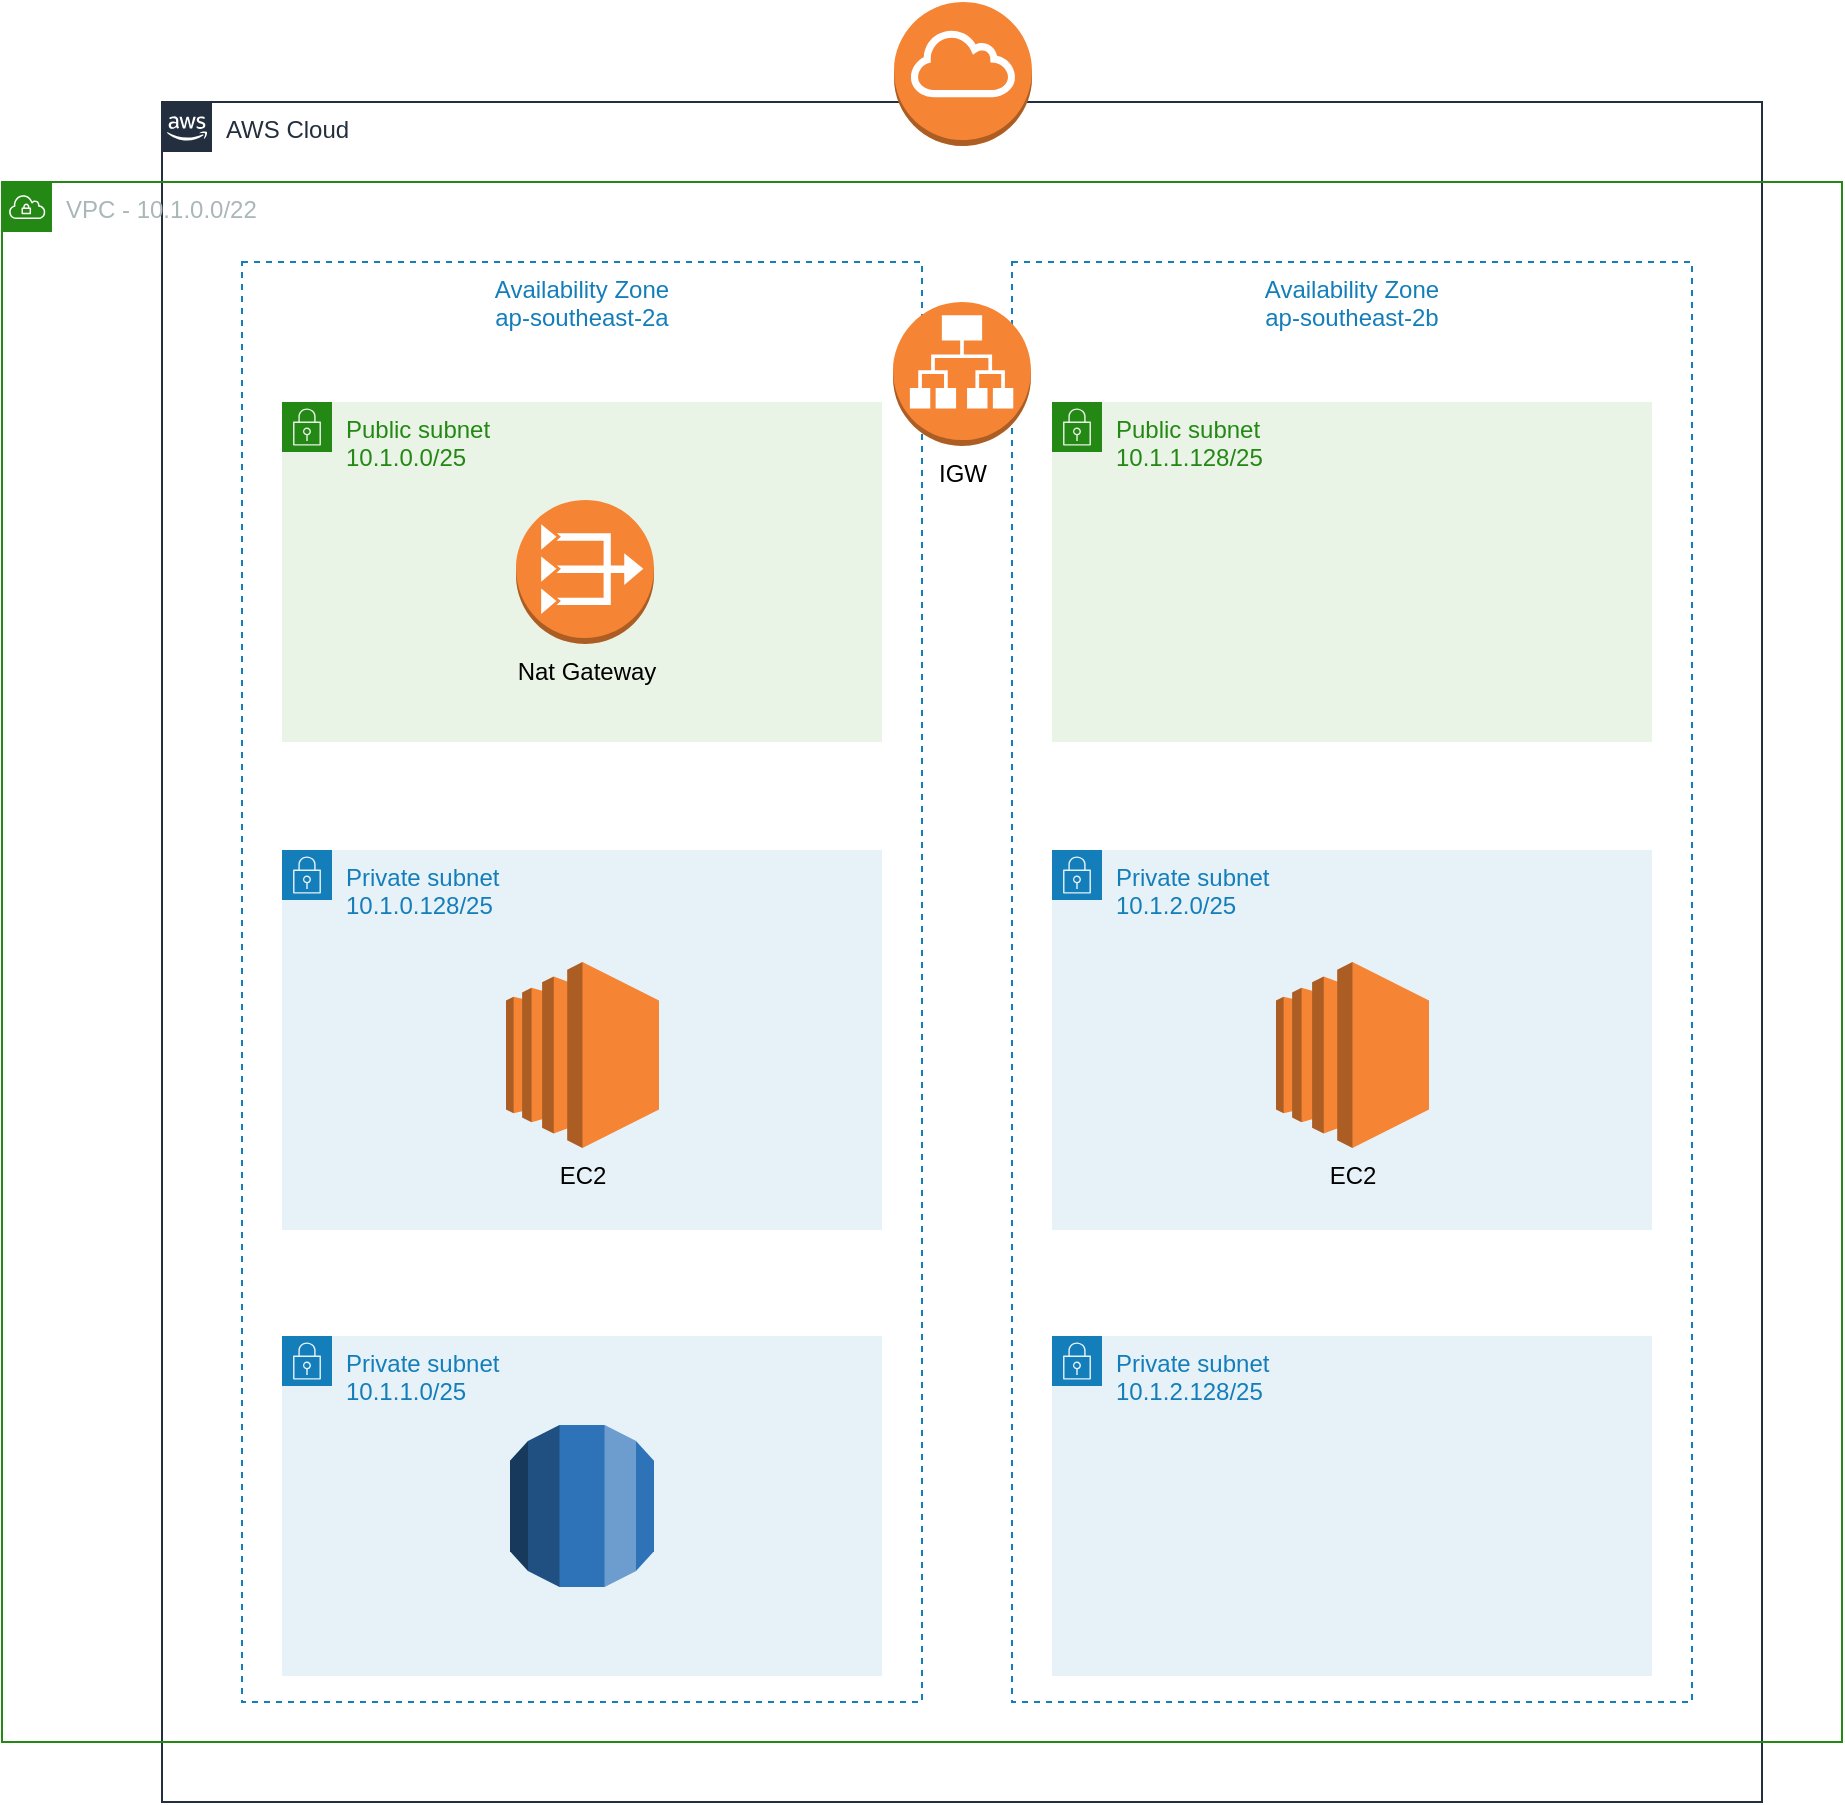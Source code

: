 <mxfile version="21.5.2" type="github">
  <diagram id="Ht1M8jgEwFfnCIfOTk4-" name="Page-1">
    <mxGraphModel dx="954" dy="566" grid="1" gridSize="10" guides="1" tooltips="1" connect="1" arrows="1" fold="1" page="1" pageScale="1" pageWidth="1169" pageHeight="827" math="0" shadow="0">
      <root>
        <mxCell id="0" />
        <mxCell id="1" parent="0" />
        <mxCell id="UEzPUAAOIrF-is8g5C7q-206" value="AWS Cloud" style="points=[[0,0],[0.25,0],[0.5,0],[0.75,0],[1,0],[1,0.25],[1,0.5],[1,0.75],[1,1],[0.75,1],[0.5,1],[0.25,1],[0,1],[0,0.75],[0,0.5],[0,0.25]];outlineConnect=0;gradientColor=none;html=1;whiteSpace=wrap;fontSize=12;fontStyle=0;shape=mxgraph.aws4.group;grIcon=mxgraph.aws4.group_aws_cloud_alt;strokeColor=#232F3E;fillColor=#ffffff;verticalAlign=top;align=left;spacingLeft=30;fontColor=#232F3E;dashed=0;labelBackgroundColor=#ffffff;container=1;pointerEvents=0;collapsible=0;recursiveResize=0;" parent="1" vertex="1">
          <mxGeometry x="150" y="160" width="800" height="850" as="geometry" />
        </mxCell>
        <mxCell id="ru8CzeBZS21MgJuSN70C-1" value="VPC - 10.1.0.0/22" style="points=[[0,0],[0.25,0],[0.5,0],[0.75,0],[1,0],[1,0.25],[1,0.5],[1,0.75],[1,1],[0.75,1],[0.5,1],[0.25,1],[0,1],[0,0.75],[0,0.5],[0,0.25]];outlineConnect=0;gradientColor=none;html=1;whiteSpace=wrap;fontSize=12;fontStyle=0;container=1;pointerEvents=0;collapsible=0;recursiveResize=0;shape=mxgraph.aws4.group;grIcon=mxgraph.aws4.group_vpc;strokeColor=#248814;fillColor=none;verticalAlign=top;align=left;spacingLeft=30;fontColor=#AAB7B8;dashed=0;" vertex="1" parent="1">
          <mxGeometry x="70" y="200" width="920" height="780" as="geometry" />
        </mxCell>
        <mxCell id="ru8CzeBZS21MgJuSN70C-2" value="Availability Zone&lt;br&gt;ap-southeast-2a" style="fillColor=none;strokeColor=#147EBA;dashed=1;verticalAlign=top;fontStyle=0;fontColor=#147EBA;whiteSpace=wrap;html=1;" vertex="1" parent="ru8CzeBZS21MgJuSN70C-1">
          <mxGeometry x="120" y="40" width="340" height="720" as="geometry" />
        </mxCell>
        <mxCell id="ru8CzeBZS21MgJuSN70C-23" value="Private subnet&lt;br&gt;10.1.1.0/25" style="points=[[0,0],[0.25,0],[0.5,0],[0.75,0],[1,0],[1,0.25],[1,0.5],[1,0.75],[1,1],[0.75,1],[0.5,1],[0.25,1],[0,1],[0,0.75],[0,0.5],[0,0.25]];outlineConnect=0;gradientColor=none;html=1;whiteSpace=wrap;fontSize=12;fontStyle=0;container=1;pointerEvents=0;collapsible=0;recursiveResize=0;shape=mxgraph.aws4.group;grIcon=mxgraph.aws4.group_security_group;grStroke=0;strokeColor=#147EBA;fillColor=#E6F2F8;verticalAlign=top;align=left;spacingLeft=30;fontColor=#147EBA;dashed=0;" vertex="1" parent="ru8CzeBZS21MgJuSN70C-1">
          <mxGeometry x="140" y="577" width="300" height="170" as="geometry" />
        </mxCell>
        <mxCell id="ru8CzeBZS21MgJuSN70C-32" value="Private subnet&lt;br&gt;10.1.0.128/25" style="points=[[0,0],[0.25,0],[0.5,0],[0.75,0],[1,0],[1,0.25],[1,0.5],[1,0.75],[1,1],[0.75,1],[0.5,1],[0.25,1],[0,1],[0,0.75],[0,0.5],[0,0.25]];outlineConnect=0;gradientColor=none;html=1;whiteSpace=wrap;fontSize=12;fontStyle=0;container=1;pointerEvents=0;collapsible=0;recursiveResize=0;shape=mxgraph.aws4.group;grIcon=mxgraph.aws4.group_security_group;grStroke=0;strokeColor=#147EBA;fillColor=#E6F2F8;verticalAlign=top;align=left;spacingLeft=30;fontColor=#147EBA;dashed=0;" vertex="1" parent="ru8CzeBZS21MgJuSN70C-1">
          <mxGeometry x="140" y="334" width="300" height="190" as="geometry" />
        </mxCell>
        <mxCell id="ru8CzeBZS21MgJuSN70C-34" value="EC2" style="outlineConnect=0;dashed=0;verticalLabelPosition=bottom;verticalAlign=top;align=center;html=1;shape=mxgraph.aws3.ec2;fillColor=#F58534;gradientColor=none;" vertex="1" parent="ru8CzeBZS21MgJuSN70C-32">
          <mxGeometry x="112" y="56" width="76.5" height="93" as="geometry" />
        </mxCell>
        <mxCell id="ru8CzeBZS21MgJuSN70C-9" value="Public subnet&lt;br&gt;10.1.0.0/25&amp;nbsp;" style="points=[[0,0],[0.25,0],[0.5,0],[0.75,0],[1,0],[1,0.25],[1,0.5],[1,0.75],[1,1],[0.75,1],[0.5,1],[0.25,1],[0,1],[0,0.75],[0,0.5],[0,0.25]];outlineConnect=0;gradientColor=none;html=1;whiteSpace=wrap;fontSize=12;fontStyle=0;container=1;pointerEvents=0;collapsible=0;recursiveResize=0;shape=mxgraph.aws4.group;grIcon=mxgraph.aws4.group_security_group;grStroke=0;strokeColor=#248814;fillColor=#E9F3E6;verticalAlign=top;align=left;spacingLeft=30;fontColor=#248814;dashed=0;" vertex="1" parent="ru8CzeBZS21MgJuSN70C-1">
          <mxGeometry x="140" y="110" width="300" height="170" as="geometry" />
        </mxCell>
        <mxCell id="ru8CzeBZS21MgJuSN70C-29" value="" style="outlineConnect=0;dashed=0;verticalLabelPosition=bottom;verticalAlign=top;align=center;html=1;shape=mxgraph.aws3.rds;fillColor=#2E73B8;gradientColor=none;" vertex="1" parent="ru8CzeBZS21MgJuSN70C-1">
          <mxGeometry x="254" y="621.5" width="72" height="81" as="geometry" />
        </mxCell>
        <mxCell id="ru8CzeBZS21MgJuSN70C-35" value="Availability Zone&lt;br&gt;ap-southeast-2b" style="fillColor=none;strokeColor=#147EBA;dashed=1;verticalAlign=top;fontStyle=0;fontColor=#147EBA;whiteSpace=wrap;html=1;" vertex="1" parent="ru8CzeBZS21MgJuSN70C-1">
          <mxGeometry x="505" y="40" width="340" height="720" as="geometry" />
        </mxCell>
        <mxCell id="ru8CzeBZS21MgJuSN70C-36" value="Private subnet&lt;br&gt;10.1.2.128/25" style="points=[[0,0],[0.25,0],[0.5,0],[0.75,0],[1,0],[1,0.25],[1,0.5],[1,0.75],[1,1],[0.75,1],[0.5,1],[0.25,1],[0,1],[0,0.75],[0,0.5],[0,0.25]];outlineConnect=0;gradientColor=none;html=1;whiteSpace=wrap;fontSize=12;fontStyle=0;container=1;pointerEvents=0;collapsible=0;recursiveResize=0;shape=mxgraph.aws4.group;grIcon=mxgraph.aws4.group_security_group;grStroke=0;strokeColor=#147EBA;fillColor=#E6F2F8;verticalAlign=top;align=left;spacingLeft=30;fontColor=#147EBA;dashed=0;" vertex="1" parent="ru8CzeBZS21MgJuSN70C-1">
          <mxGeometry x="525" y="577" width="300" height="170" as="geometry" />
        </mxCell>
        <mxCell id="ru8CzeBZS21MgJuSN70C-37" value="Private subnet&lt;br&gt;10.1.2.0/25" style="points=[[0,0],[0.25,0],[0.5,0],[0.75,0],[1,0],[1,0.25],[1,0.5],[1,0.75],[1,1],[0.75,1],[0.5,1],[0.25,1],[0,1],[0,0.75],[0,0.5],[0,0.25]];outlineConnect=0;gradientColor=none;html=1;whiteSpace=wrap;fontSize=12;fontStyle=0;container=1;pointerEvents=0;collapsible=0;recursiveResize=0;shape=mxgraph.aws4.group;grIcon=mxgraph.aws4.group_security_group;grStroke=0;strokeColor=#147EBA;fillColor=#E6F2F8;verticalAlign=top;align=left;spacingLeft=30;fontColor=#147EBA;dashed=0;" vertex="1" parent="ru8CzeBZS21MgJuSN70C-1">
          <mxGeometry x="525" y="334" width="300" height="190" as="geometry" />
        </mxCell>
        <mxCell id="ru8CzeBZS21MgJuSN70C-38" value="EC2" style="outlineConnect=0;dashed=0;verticalLabelPosition=bottom;verticalAlign=top;align=center;html=1;shape=mxgraph.aws3.ec2;fillColor=#F58534;gradientColor=none;" vertex="1" parent="ru8CzeBZS21MgJuSN70C-37">
          <mxGeometry x="112" y="56" width="76.5" height="93" as="geometry" />
        </mxCell>
        <mxCell id="ru8CzeBZS21MgJuSN70C-39" value="Public subnet&lt;br&gt;10.1.1.128/25" style="points=[[0,0],[0.25,0],[0.5,0],[0.75,0],[1,0],[1,0.25],[1,0.5],[1,0.75],[1,1],[0.75,1],[0.5,1],[0.25,1],[0,1],[0,0.75],[0,0.5],[0,0.25]];outlineConnect=0;gradientColor=none;html=1;whiteSpace=wrap;fontSize=12;fontStyle=0;container=1;pointerEvents=0;collapsible=0;recursiveResize=0;shape=mxgraph.aws4.group;grIcon=mxgraph.aws4.group_security_group;grStroke=0;strokeColor=#248814;fillColor=#E9F3E6;verticalAlign=top;align=left;spacingLeft=30;fontColor=#248814;dashed=0;" vertex="1" parent="ru8CzeBZS21MgJuSN70C-1">
          <mxGeometry x="525" y="110" width="300" height="170" as="geometry" />
        </mxCell>
        <mxCell id="ru8CzeBZS21MgJuSN70C-25" value="IGW" style="outlineConnect=0;dashed=0;verticalLabelPosition=bottom;verticalAlign=top;align=center;html=1;shape=mxgraph.aws3.application_load_balancer;fillColor=#F58534;gradientColor=none;" vertex="1" parent="ru8CzeBZS21MgJuSN70C-1">
          <mxGeometry x="445.5" y="60" width="69" height="72" as="geometry" />
        </mxCell>
        <mxCell id="ru8CzeBZS21MgJuSN70C-42" value="Nat Gateway" style="outlineConnect=0;dashed=0;verticalLabelPosition=bottom;verticalAlign=top;align=center;html=1;shape=mxgraph.aws3.vpc_nat_gateway;fillColor=#F58534;gradientColor=none;" vertex="1" parent="ru8CzeBZS21MgJuSN70C-1">
          <mxGeometry x="257" y="159" width="69" height="72" as="geometry" />
        </mxCell>
        <mxCell id="ru8CzeBZS21MgJuSN70C-41" value="" style="outlineConnect=0;dashed=0;verticalLabelPosition=bottom;verticalAlign=top;align=center;html=1;shape=mxgraph.aws3.internet_gateway;fillColor=#F58534;gradientColor=none;" vertex="1" parent="1">
          <mxGeometry x="516" y="110" width="69" height="72" as="geometry" />
        </mxCell>
      </root>
    </mxGraphModel>
  </diagram>
</mxfile>
